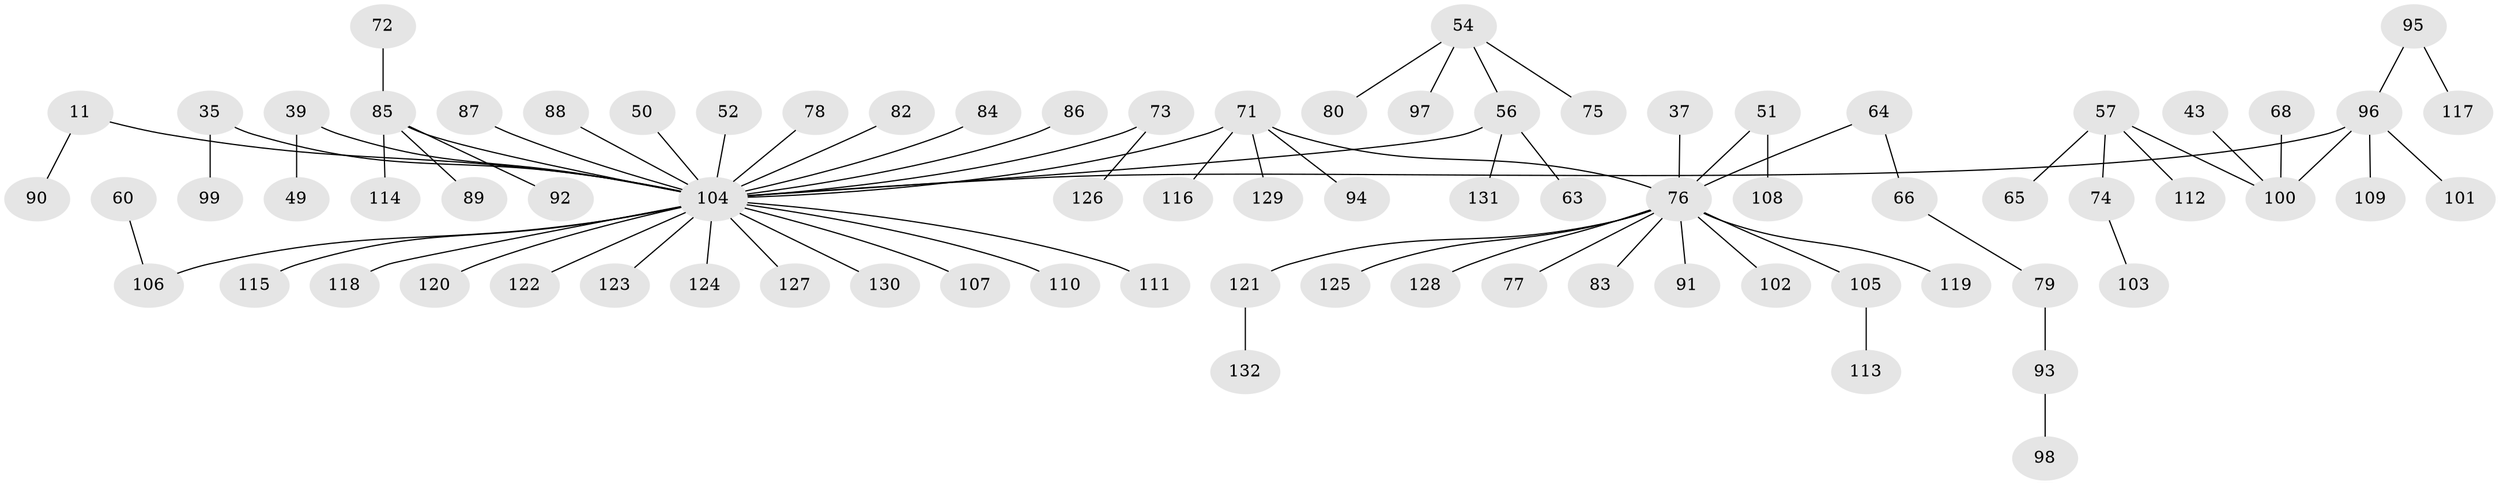// original degree distribution, {5: 0.03787878787878788, 6: 0.022727272727272728, 8: 0.007575757575757576, 4: 0.06060606060606061, 2: 0.24242424242424243, 1: 0.5075757575757576, 3: 0.12121212121212122}
// Generated by graph-tools (version 1.1) at 2025/57/03/04/25 21:57:09]
// undirected, 79 vertices, 78 edges
graph export_dot {
graph [start="1"]
  node [color=gray90,style=filled];
  11;
  35;
  37;
  39;
  43;
  49;
  50;
  51;
  52;
  54;
  56 [super="+53"];
  57;
  60;
  63;
  64 [super="+30+44"];
  65;
  66;
  68;
  71 [super="+61+62"];
  72;
  73;
  74;
  75;
  76 [super="+16+41+17+22+47"];
  77;
  78;
  79;
  80;
  82;
  83;
  84;
  85 [super="+33"];
  86;
  87;
  88;
  89;
  90;
  91;
  92;
  93;
  94;
  95;
  96 [super="+58"];
  97;
  98;
  99;
  100 [super="+42"];
  101;
  102;
  103;
  104 [super="+59+69+8+70+67"];
  105 [super="+81"];
  106 [super="+55"];
  107;
  108;
  109;
  110;
  111;
  112;
  113;
  114;
  115;
  116;
  117;
  118;
  119;
  120;
  121;
  122;
  123;
  124;
  125;
  126;
  127;
  128;
  129;
  130;
  131;
  132;
  11 -- 90;
  11 -- 104;
  35 -- 99;
  35 -- 104;
  37 -- 76;
  39 -- 49;
  39 -- 104;
  43 -- 100;
  50 -- 104;
  51 -- 108;
  51 -- 76;
  52 -- 104;
  54 -- 75;
  54 -- 80;
  54 -- 97;
  54 -- 56;
  56 -- 63;
  56 -- 131;
  56 -- 104;
  57 -- 65;
  57 -- 74;
  57 -- 112;
  57 -- 100;
  60 -- 106;
  64 -- 66;
  64 -- 76;
  66 -- 79;
  68 -- 100;
  71 -- 116;
  71 -- 129;
  71 -- 76;
  71 -- 94;
  71 -- 104;
  72 -- 85;
  73 -- 126;
  73 -- 104;
  74 -- 103;
  76 -- 102;
  76 -- 128;
  76 -- 77;
  76 -- 83;
  76 -- 119;
  76 -- 91;
  76 -- 125;
  76 -- 121;
  76 -- 105;
  78 -- 104;
  79 -- 93;
  82 -- 104;
  84 -- 104;
  85 -- 89;
  85 -- 114;
  85 -- 92;
  85 -- 104;
  86 -- 104;
  87 -- 104;
  88 -- 104;
  93 -- 98;
  95 -- 117;
  95 -- 96;
  96 -- 101;
  96 -- 109;
  96 -- 100;
  96 -- 104;
  104 -- 111;
  104 -- 124;
  104 -- 122;
  104 -- 107;
  104 -- 130;
  104 -- 106;
  104 -- 110;
  104 -- 118;
  104 -- 115;
  104 -- 123;
  104 -- 120;
  104 -- 127;
  105 -- 113;
  121 -- 132;
}
